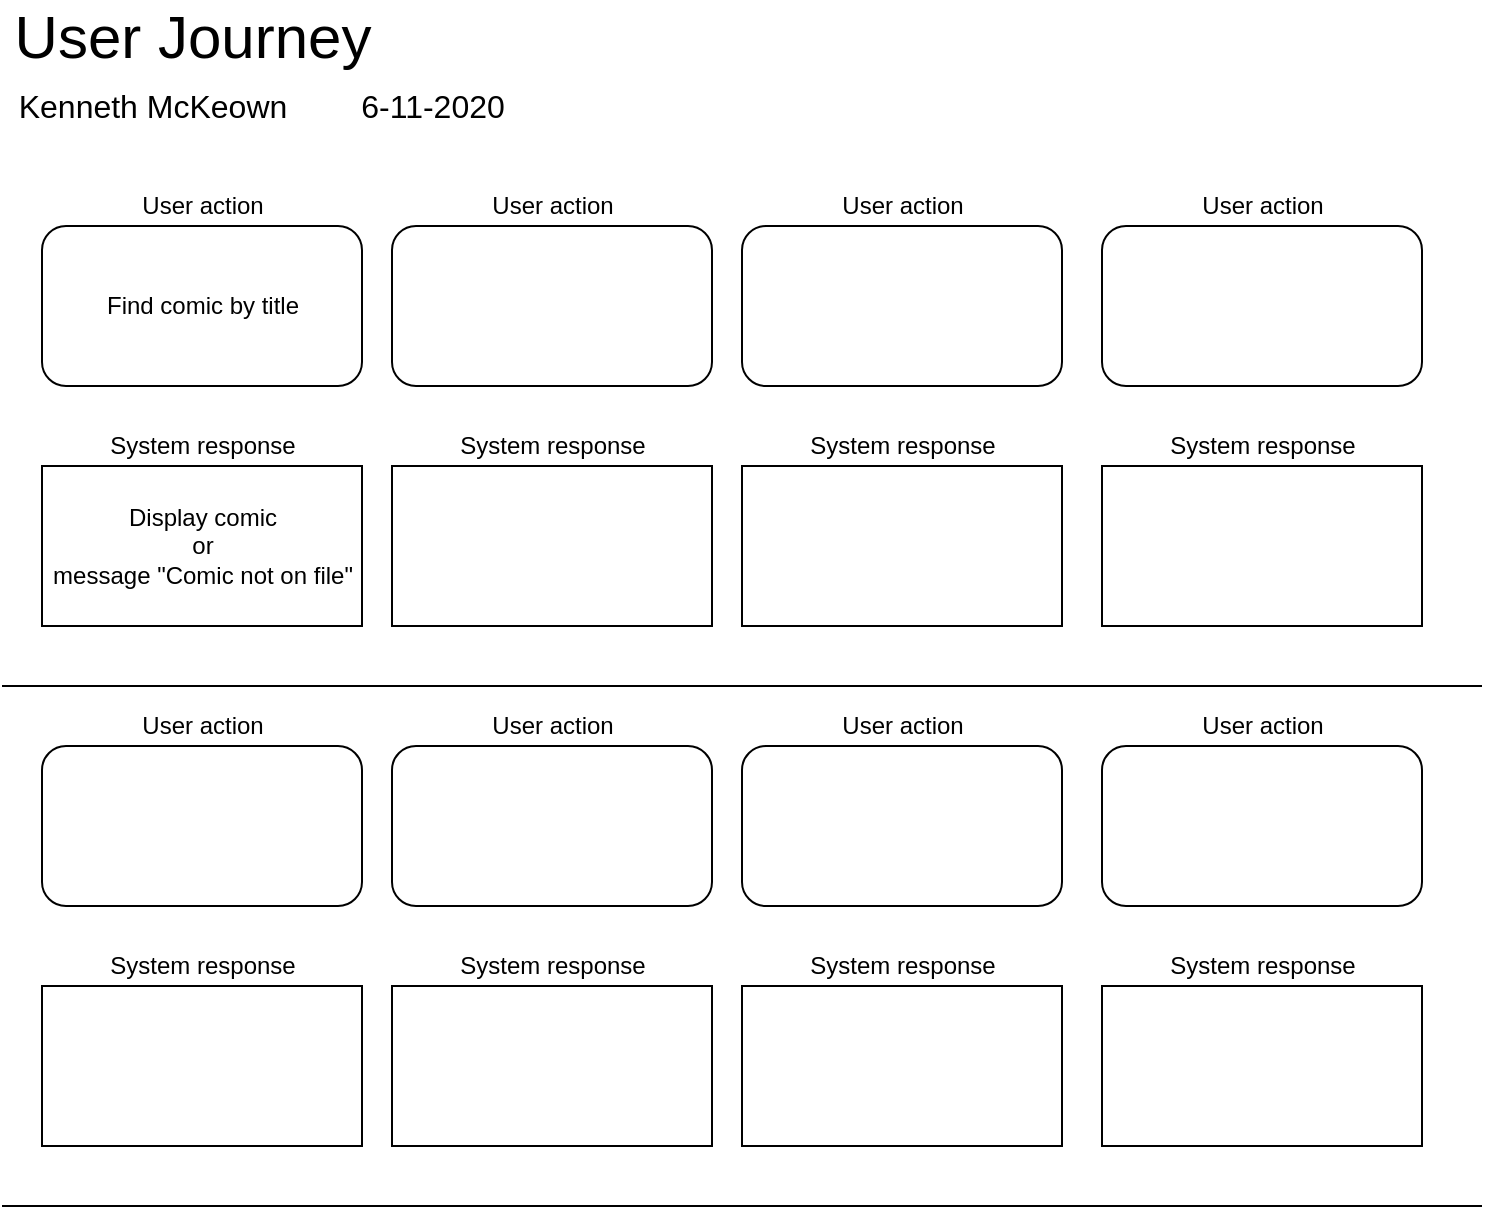<mxfile version="13.7.9" type="device"><diagram id="b1UxZ4KQZJ_zEA0eVF24" name="Page-1"><mxGraphModel dx="946" dy="635" grid="1" gridSize="10" guides="1" tooltips="1" connect="1" arrows="1" fold="1" page="1" pageScale="1" pageWidth="827" pageHeight="1169" math="0" shadow="0"><root><mxCell id="0"/><mxCell id="1" parent="0"/><mxCell id="qbgqDpPwqsqivtRy6kFd-1" value="&lt;font style=&quot;font-size: 30px&quot;&gt;User Journey&lt;/font&gt;" style="text;html=1;align=center;verticalAlign=middle;resizable=0;points=[];autosize=1;" vertex="1" parent="1"><mxGeometry x="20" y="90" width="190" height="30" as="geometry"/></mxCell><mxCell id="qbgqDpPwqsqivtRy6kFd-2" value="&lt;font style=&quot;font-size: 16px&quot;&gt;Kenneth McKeown&lt;/font&gt;" style="text;html=1;align=center;verticalAlign=middle;resizable=0;points=[];autosize=1;" vertex="1" parent="1"><mxGeometry x="20" y="130" width="150" height="20" as="geometry"/></mxCell><mxCell id="qbgqDpPwqsqivtRy6kFd-3" value="&lt;font style=&quot;font-size: 16px&quot;&gt;6-11-2020&lt;/font&gt;" style="text;html=1;align=center;verticalAlign=middle;resizable=0;points=[];autosize=1;" vertex="1" parent="1"><mxGeometry x="190" y="130" width="90" height="20" as="geometry"/></mxCell><mxCell id="qbgqDpPwqsqivtRy6kFd-4" value="" style="rounded=1;whiteSpace=wrap;html=1;" vertex="1" parent="1"><mxGeometry x="40" y="200" width="160" height="80" as="geometry"/></mxCell><mxCell id="qbgqDpPwqsqivtRy6kFd-5" value="User action" style="text;html=1;align=center;verticalAlign=middle;resizable=0;points=[];autosize=1;" vertex="1" parent="1"><mxGeometry x="80" y="180" width="80" height="20" as="geometry"/></mxCell><mxCell id="qbgqDpPwqsqivtRy6kFd-7" value="System response" style="text;html=1;align=center;verticalAlign=middle;resizable=0;points=[];autosize=1;" vertex="1" parent="1"><mxGeometry x="65" y="300" width="110" height="20" as="geometry"/></mxCell><mxCell id="qbgqDpPwqsqivtRy6kFd-8" value="" style="rounded=0;whiteSpace=wrap;html=1;" vertex="1" parent="1"><mxGeometry x="40" y="320" width="160" height="80" as="geometry"/></mxCell><mxCell id="qbgqDpPwqsqivtRy6kFd-9" value="Find comic by title" style="text;html=1;align=center;verticalAlign=middle;resizable=0;points=[];autosize=1;" vertex="1" parent="1"><mxGeometry x="65" y="230" width="110" height="20" as="geometry"/></mxCell><mxCell id="qbgqDpPwqsqivtRy6kFd-10" value="Display comic &lt;br&gt;or &lt;br&gt;message &quot;Comic not on file&quot;" style="text;html=1;align=center;verticalAlign=middle;resizable=0;points=[];autosize=1;" vertex="1" parent="1"><mxGeometry x="35" y="335" width="170" height="50" as="geometry"/></mxCell><mxCell id="qbgqDpPwqsqivtRy6kFd-11" value="" style="rounded=1;whiteSpace=wrap;html=1;" vertex="1" parent="1"><mxGeometry x="215" y="200" width="160" height="80" as="geometry"/></mxCell><mxCell id="qbgqDpPwqsqivtRy6kFd-12" value="User action" style="text;html=1;align=center;verticalAlign=middle;resizable=0;points=[];autosize=1;" vertex="1" parent="1"><mxGeometry x="255" y="180" width="80" height="20" as="geometry"/></mxCell><mxCell id="qbgqDpPwqsqivtRy6kFd-13" value="System response" style="text;html=1;align=center;verticalAlign=middle;resizable=0;points=[];autosize=1;" vertex="1" parent="1"><mxGeometry x="240" y="300" width="110" height="20" as="geometry"/></mxCell><mxCell id="qbgqDpPwqsqivtRy6kFd-14" value="" style="rounded=0;whiteSpace=wrap;html=1;" vertex="1" parent="1"><mxGeometry x="215" y="320" width="160" height="80" as="geometry"/></mxCell><mxCell id="qbgqDpPwqsqivtRy6kFd-17" value="" style="rounded=1;whiteSpace=wrap;html=1;" vertex="1" parent="1"><mxGeometry x="390" y="200" width="160" height="80" as="geometry"/></mxCell><mxCell id="qbgqDpPwqsqivtRy6kFd-18" value="User action" style="text;html=1;align=center;verticalAlign=middle;resizable=0;points=[];autosize=1;" vertex="1" parent="1"><mxGeometry x="430" y="180" width="80" height="20" as="geometry"/></mxCell><mxCell id="qbgqDpPwqsqivtRy6kFd-19" value="System response" style="text;html=1;align=center;verticalAlign=middle;resizable=0;points=[];autosize=1;" vertex="1" parent="1"><mxGeometry x="415" y="300" width="110" height="20" as="geometry"/></mxCell><mxCell id="qbgqDpPwqsqivtRy6kFd-20" value="" style="rounded=0;whiteSpace=wrap;html=1;" vertex="1" parent="1"><mxGeometry x="390" y="320" width="160" height="80" as="geometry"/></mxCell><mxCell id="qbgqDpPwqsqivtRy6kFd-21" value="" style="rounded=1;whiteSpace=wrap;html=1;" vertex="1" parent="1"><mxGeometry x="570" y="200" width="160" height="80" as="geometry"/></mxCell><mxCell id="qbgqDpPwqsqivtRy6kFd-22" value="User action" style="text;html=1;align=center;verticalAlign=middle;resizable=0;points=[];autosize=1;" vertex="1" parent="1"><mxGeometry x="610" y="180" width="80" height="20" as="geometry"/></mxCell><mxCell id="qbgqDpPwqsqivtRy6kFd-23" value="System response" style="text;html=1;align=center;verticalAlign=middle;resizable=0;points=[];autosize=1;" vertex="1" parent="1"><mxGeometry x="595" y="300" width="110" height="20" as="geometry"/></mxCell><mxCell id="qbgqDpPwqsqivtRy6kFd-24" value="" style="rounded=0;whiteSpace=wrap;html=1;" vertex="1" parent="1"><mxGeometry x="570" y="320" width="160" height="80" as="geometry"/></mxCell><mxCell id="qbgqDpPwqsqivtRy6kFd-25" value="" style="rounded=1;whiteSpace=wrap;html=1;" vertex="1" parent="1"><mxGeometry x="40" y="460" width="160" height="80" as="geometry"/></mxCell><mxCell id="qbgqDpPwqsqivtRy6kFd-26" value="User action" style="text;html=1;align=center;verticalAlign=middle;resizable=0;points=[];autosize=1;" vertex="1" parent="1"><mxGeometry x="80" y="440" width="80" height="20" as="geometry"/></mxCell><mxCell id="qbgqDpPwqsqivtRy6kFd-27" value="System response" style="text;html=1;align=center;verticalAlign=middle;resizable=0;points=[];autosize=1;" vertex="1" parent="1"><mxGeometry x="65" y="560" width="110" height="20" as="geometry"/></mxCell><mxCell id="qbgqDpPwqsqivtRy6kFd-28" value="" style="rounded=0;whiteSpace=wrap;html=1;" vertex="1" parent="1"><mxGeometry x="40" y="580" width="160" height="80" as="geometry"/></mxCell><mxCell id="qbgqDpPwqsqivtRy6kFd-31" value="" style="rounded=1;whiteSpace=wrap;html=1;" vertex="1" parent="1"><mxGeometry x="215" y="460" width="160" height="80" as="geometry"/></mxCell><mxCell id="qbgqDpPwqsqivtRy6kFd-32" value="User action" style="text;html=1;align=center;verticalAlign=middle;resizable=0;points=[];autosize=1;" vertex="1" parent="1"><mxGeometry x="255" y="440" width="80" height="20" as="geometry"/></mxCell><mxCell id="qbgqDpPwqsqivtRy6kFd-33" value="System response" style="text;html=1;align=center;verticalAlign=middle;resizable=0;points=[];autosize=1;" vertex="1" parent="1"><mxGeometry x="240" y="560" width="110" height="20" as="geometry"/></mxCell><mxCell id="qbgqDpPwqsqivtRy6kFd-34" value="" style="rounded=0;whiteSpace=wrap;html=1;" vertex="1" parent="1"><mxGeometry x="215" y="580" width="160" height="80" as="geometry"/></mxCell><mxCell id="qbgqDpPwqsqivtRy6kFd-35" value="" style="rounded=1;whiteSpace=wrap;html=1;" vertex="1" parent="1"><mxGeometry x="390" y="460" width="160" height="80" as="geometry"/></mxCell><mxCell id="qbgqDpPwqsqivtRy6kFd-36" value="User action" style="text;html=1;align=center;verticalAlign=middle;resizable=0;points=[];autosize=1;" vertex="1" parent="1"><mxGeometry x="430" y="440" width="80" height="20" as="geometry"/></mxCell><mxCell id="qbgqDpPwqsqivtRy6kFd-37" value="System response" style="text;html=1;align=center;verticalAlign=middle;resizable=0;points=[];autosize=1;" vertex="1" parent="1"><mxGeometry x="415" y="560" width="110" height="20" as="geometry"/></mxCell><mxCell id="qbgqDpPwqsqivtRy6kFd-38" value="" style="rounded=0;whiteSpace=wrap;html=1;" vertex="1" parent="1"><mxGeometry x="390" y="580" width="160" height="80" as="geometry"/></mxCell><mxCell id="qbgqDpPwqsqivtRy6kFd-39" value="" style="rounded=1;whiteSpace=wrap;html=1;" vertex="1" parent="1"><mxGeometry x="570" y="460" width="160" height="80" as="geometry"/></mxCell><mxCell id="qbgqDpPwqsqivtRy6kFd-40" value="User action" style="text;html=1;align=center;verticalAlign=middle;resizable=0;points=[];autosize=1;" vertex="1" parent="1"><mxGeometry x="610" y="440" width="80" height="20" as="geometry"/></mxCell><mxCell id="qbgqDpPwqsqivtRy6kFd-41" value="System response" style="text;html=1;align=center;verticalAlign=middle;resizable=0;points=[];autosize=1;" vertex="1" parent="1"><mxGeometry x="595" y="560" width="110" height="20" as="geometry"/></mxCell><mxCell id="qbgqDpPwqsqivtRy6kFd-42" value="" style="rounded=0;whiteSpace=wrap;html=1;" vertex="1" parent="1"><mxGeometry x="570" y="580" width="160" height="80" as="geometry"/></mxCell><mxCell id="qbgqDpPwqsqivtRy6kFd-43" value="" style="endArrow=none;html=1;" edge="1" parent="1"><mxGeometry width="50" height="50" relative="1" as="geometry"><mxPoint x="20" y="430" as="sourcePoint"/><mxPoint x="760" y="430" as="targetPoint"/></mxGeometry></mxCell><mxCell id="qbgqDpPwqsqivtRy6kFd-44" value="" style="endArrow=none;html=1;" edge="1" parent="1"><mxGeometry width="50" height="50" relative="1" as="geometry"><mxPoint x="20" y="690" as="sourcePoint"/><mxPoint x="760" y="690" as="targetPoint"/></mxGeometry></mxCell></root></mxGraphModel></diagram></mxfile>
